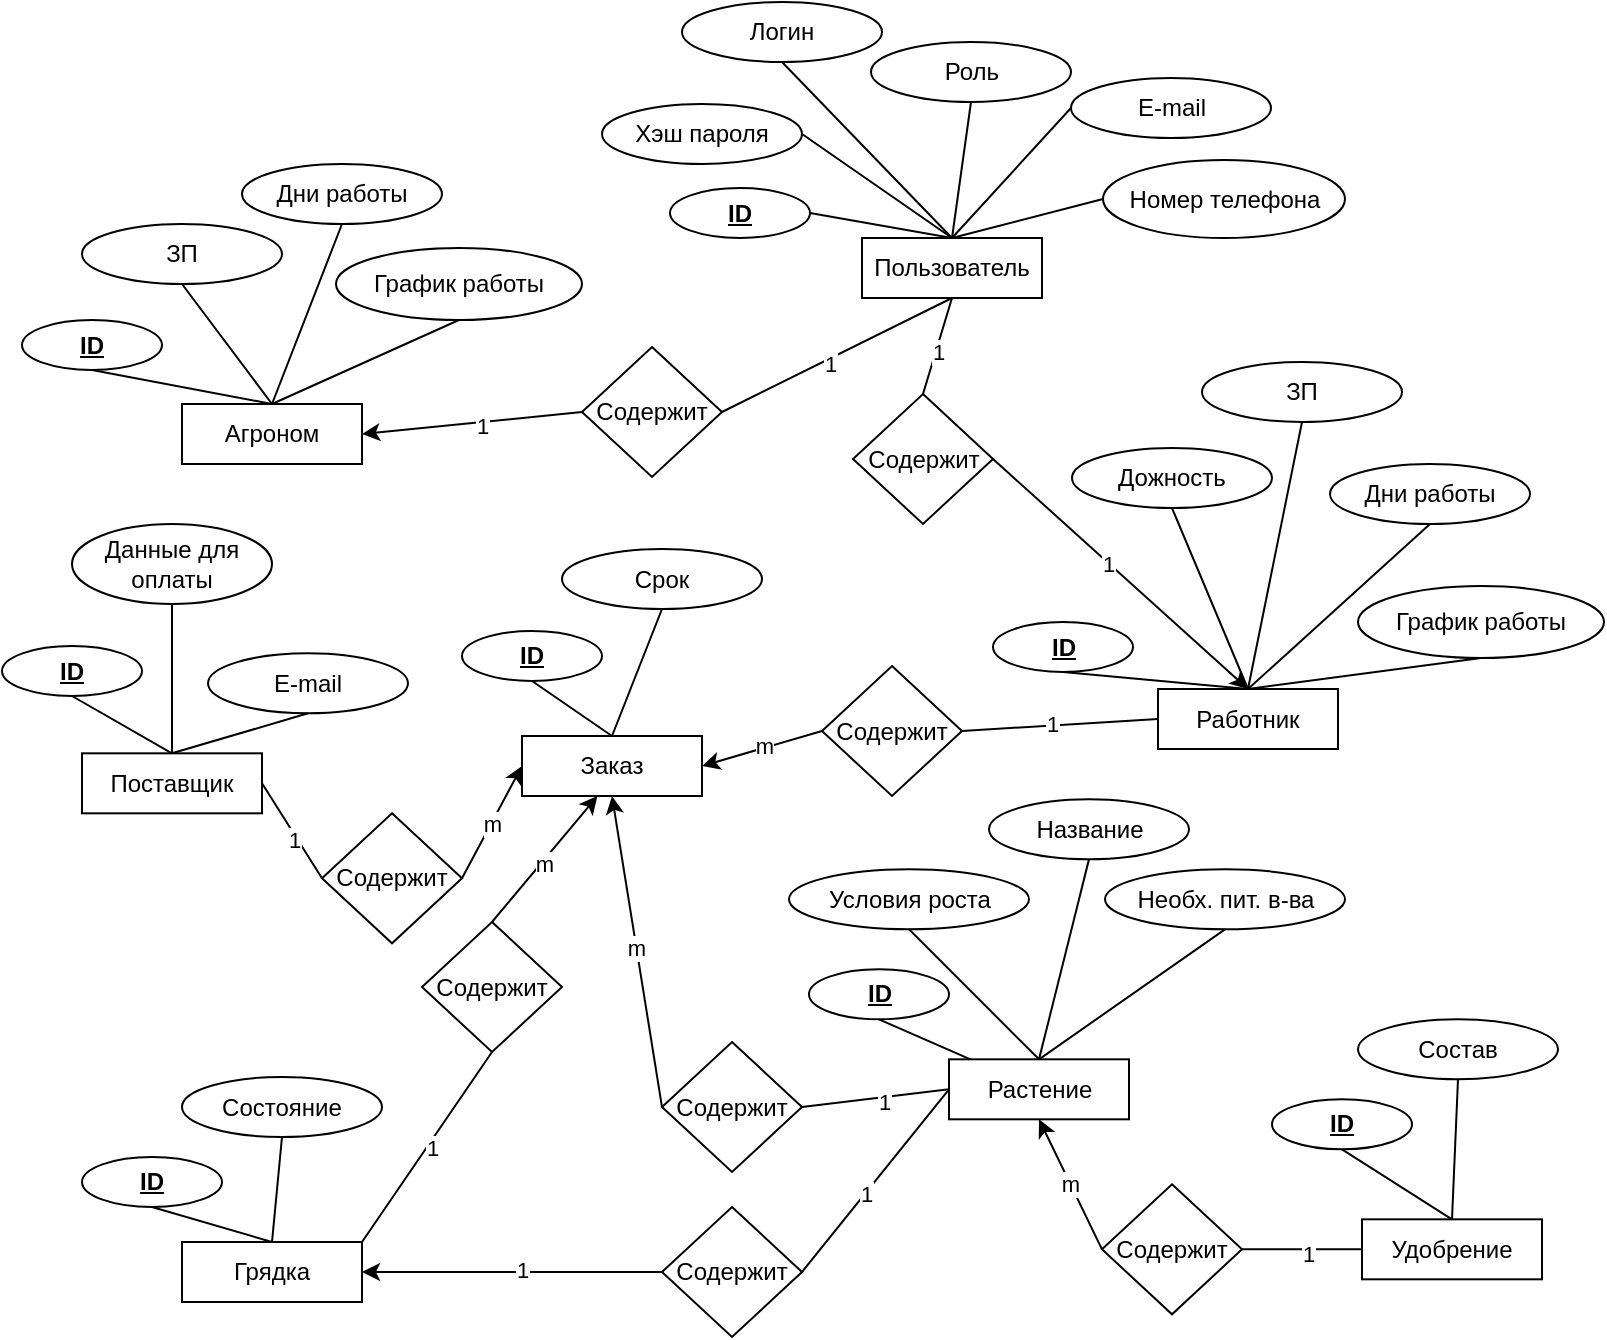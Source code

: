 <mxfile version="21.6.8" type="device">
  <diagram name="Страница — 1" id="2Gf5YzxVevOLfN3dfGT1">
    <mxGraphModel dx="2093" dy="1235" grid="1" gridSize="10" guides="1" tooltips="1" connect="1" arrows="1" fold="1" page="1" pageScale="1" pageWidth="827" pageHeight="1169" math="0" shadow="0">
      <root>
        <mxCell id="0" />
        <mxCell id="1" parent="0" />
        <mxCell id="xNCUxzRzSxBadR03PHfi-7" value="Агроном" style="rounded=0;whiteSpace=wrap;html=1;" vertex="1" parent="1">
          <mxGeometry x="-160" y="451" width="90" height="30" as="geometry" />
        </mxCell>
        <mxCell id="xNCUxzRzSxBadR03PHfi-10" value="&lt;u&gt;&lt;b&gt;ID&lt;/b&gt;&lt;/u&gt;" style="ellipse;whiteSpace=wrap;html=1;" vertex="1" parent="1">
          <mxGeometry x="-240" y="409" width="70" height="25" as="geometry" />
        </mxCell>
        <mxCell id="xNCUxzRzSxBadR03PHfi-11" value="" style="endArrow=none;html=1;rounded=0;exitX=0.5;exitY=1;exitDx=0;exitDy=0;entryX=0.5;entryY=0;entryDx=0;entryDy=0;" edge="1" parent="1" source="xNCUxzRzSxBadR03PHfi-10" target="xNCUxzRzSxBadR03PHfi-7">
          <mxGeometry width="50" height="50" relative="1" as="geometry">
            <mxPoint x="200" y="471" as="sourcePoint" />
            <mxPoint x="250" y="421" as="targetPoint" />
          </mxGeometry>
        </mxCell>
        <mxCell id="xNCUxzRzSxBadR03PHfi-12" value="Поставщик" style="rounded=0;whiteSpace=wrap;html=1;" vertex="1" parent="1">
          <mxGeometry x="-210" y="625.66" width="90" height="30" as="geometry" />
        </mxCell>
        <mxCell id="xNCUxzRzSxBadR03PHfi-13" value="Работник" style="rounded=0;whiteSpace=wrap;html=1;" vertex="1" parent="1">
          <mxGeometry x="328" y="593.5" width="90" height="30" as="geometry" />
        </mxCell>
        <mxCell id="xNCUxzRzSxBadR03PHfi-14" value="Данные для оплаты" style="ellipse;whiteSpace=wrap;html=1;" vertex="1" parent="1">
          <mxGeometry x="-215" y="511.0" width="100" height="40" as="geometry" />
        </mxCell>
        <mxCell id="xNCUxzRzSxBadR03PHfi-15" value="&lt;u&gt;&lt;b&gt;ID&lt;/b&gt;&lt;/u&gt;" style="ellipse;whiteSpace=wrap;html=1;" vertex="1" parent="1">
          <mxGeometry x="-250" y="572" width="70" height="25" as="geometry" />
        </mxCell>
        <mxCell id="xNCUxzRzSxBadR03PHfi-16" value="" style="endArrow=none;html=1;rounded=0;exitX=0.5;exitY=1;exitDx=0;exitDy=0;entryX=0.5;entryY=0;entryDx=0;entryDy=0;" edge="1" parent="1" source="xNCUxzRzSxBadR03PHfi-15" target="xNCUxzRzSxBadR03PHfi-12">
          <mxGeometry width="50" height="50" relative="1" as="geometry">
            <mxPoint x="-260" y="610.66" as="sourcePoint" />
            <mxPoint x="-240" y="625.66" as="targetPoint" />
          </mxGeometry>
        </mxCell>
        <mxCell id="xNCUxzRzSxBadR03PHfi-18" value="" style="endArrow=none;html=1;rounded=0;exitX=0.5;exitY=0;exitDx=0;exitDy=0;entryX=0.5;entryY=1;entryDx=0;entryDy=0;" edge="1" parent="1" source="xNCUxzRzSxBadR03PHfi-12" target="xNCUxzRzSxBadR03PHfi-14">
          <mxGeometry width="50" height="50" relative="1" as="geometry">
            <mxPoint x="-100" y="605.66" as="sourcePoint" />
            <mxPoint x="-50" y="555.66" as="targetPoint" />
          </mxGeometry>
        </mxCell>
        <mxCell id="xNCUxzRzSxBadR03PHfi-20" value="E-mail" style="ellipse;whiteSpace=wrap;html=1;" vertex="1" parent="1">
          <mxGeometry x="-147" y="575.66" width="100" height="30" as="geometry" />
        </mxCell>
        <mxCell id="xNCUxzRzSxBadR03PHfi-21" value="" style="endArrow=none;html=1;rounded=0;exitX=0.5;exitY=0;exitDx=0;exitDy=0;entryX=0.5;entryY=1;entryDx=0;entryDy=0;" edge="1" parent="1" source="xNCUxzRzSxBadR03PHfi-12" target="xNCUxzRzSxBadR03PHfi-20">
          <mxGeometry width="50" height="50" relative="1" as="geometry">
            <mxPoint x="-130" y="725.66" as="sourcePoint" />
            <mxPoint x="-80" y="675.66" as="targetPoint" />
          </mxGeometry>
        </mxCell>
        <mxCell id="xNCUxzRzSxBadR03PHfi-23" value="&lt;u&gt;&lt;b&gt;ID&lt;/b&gt;&lt;/u&gt;" style="ellipse;whiteSpace=wrap;html=1;" vertex="1" parent="1">
          <mxGeometry x="245.5" y="560" width="70" height="25" as="geometry" />
        </mxCell>
        <mxCell id="xNCUxzRzSxBadR03PHfi-24" value="ЗП" style="ellipse;whiteSpace=wrap;html=1;" vertex="1" parent="1">
          <mxGeometry x="350" y="430" width="100" height="30" as="geometry" />
        </mxCell>
        <mxCell id="xNCUxzRzSxBadR03PHfi-25" value="Дожность" style="ellipse;whiteSpace=wrap;html=1;" vertex="1" parent="1">
          <mxGeometry x="285" y="473" width="100" height="30" as="geometry" />
        </mxCell>
        <mxCell id="xNCUxzRzSxBadR03PHfi-26" value="Дни работы" style="ellipse;whiteSpace=wrap;html=1;" vertex="1" parent="1">
          <mxGeometry x="414" y="481" width="100" height="30" as="geometry" />
        </mxCell>
        <mxCell id="xNCUxzRzSxBadR03PHfi-27" value="График работы" style="ellipse;whiteSpace=wrap;html=1;" vertex="1" parent="1">
          <mxGeometry x="428" y="542" width="123" height="36" as="geometry" />
        </mxCell>
        <mxCell id="xNCUxzRzSxBadR03PHfi-28" value="" style="endArrow=none;html=1;rounded=0;exitX=0.5;exitY=0;exitDx=0;exitDy=0;entryX=0.5;entryY=1;entryDx=0;entryDy=0;" edge="1" parent="1" source="xNCUxzRzSxBadR03PHfi-13" target="xNCUxzRzSxBadR03PHfi-23">
          <mxGeometry width="50" height="50" relative="1" as="geometry">
            <mxPoint x="378" y="573.5" as="sourcePoint" />
            <mxPoint x="428" y="523.5" as="targetPoint" />
          </mxGeometry>
        </mxCell>
        <mxCell id="xNCUxzRzSxBadR03PHfi-29" value="" style="endArrow=none;html=1;rounded=0;exitX=0.5;exitY=0;exitDx=0;exitDy=0;entryX=0.5;entryY=1;entryDx=0;entryDy=0;" edge="1" parent="1" source="xNCUxzRzSxBadR03PHfi-13" target="xNCUxzRzSxBadR03PHfi-25">
          <mxGeometry width="50" height="50" relative="1" as="geometry">
            <mxPoint x="498" y="198.5" as="sourcePoint" />
            <mxPoint x="548" y="148.5" as="targetPoint" />
          </mxGeometry>
        </mxCell>
        <mxCell id="xNCUxzRzSxBadR03PHfi-30" value="" style="endArrow=none;html=1;rounded=0;exitX=0.5;exitY=0;exitDx=0;exitDy=0;entryX=0.5;entryY=1;entryDx=0;entryDy=0;" edge="1" parent="1" source="xNCUxzRzSxBadR03PHfi-13" target="xNCUxzRzSxBadR03PHfi-24">
          <mxGeometry width="50" height="50" relative="1" as="geometry">
            <mxPoint x="508" y="208.5" as="sourcePoint" />
            <mxPoint x="558" y="158.5" as="targetPoint" />
          </mxGeometry>
        </mxCell>
        <mxCell id="xNCUxzRzSxBadR03PHfi-31" value="" style="endArrow=none;html=1;rounded=0;exitX=0.5;exitY=0;exitDx=0;exitDy=0;entryX=0.5;entryY=1;entryDx=0;entryDy=0;" edge="1" parent="1" source="xNCUxzRzSxBadR03PHfi-13" target="xNCUxzRzSxBadR03PHfi-26">
          <mxGeometry width="50" height="50" relative="1" as="geometry">
            <mxPoint x="518" y="218.5" as="sourcePoint" />
            <mxPoint x="568" y="168.5" as="targetPoint" />
          </mxGeometry>
        </mxCell>
        <mxCell id="xNCUxzRzSxBadR03PHfi-32" value="" style="endArrow=none;html=1;rounded=0;exitX=0.5;exitY=0;exitDx=0;exitDy=0;entryX=0.5;entryY=1;entryDx=0;entryDy=0;" edge="1" parent="1" source="xNCUxzRzSxBadR03PHfi-13" target="xNCUxzRzSxBadR03PHfi-27">
          <mxGeometry width="50" height="50" relative="1" as="geometry">
            <mxPoint x="528" y="228.5" as="sourcePoint" />
            <mxPoint x="578" y="178.5" as="targetPoint" />
          </mxGeometry>
        </mxCell>
        <mxCell id="xNCUxzRzSxBadR03PHfi-33" value="ЗП" style="ellipse;whiteSpace=wrap;html=1;" vertex="1" parent="1">
          <mxGeometry x="-210" y="361" width="100" height="30" as="geometry" />
        </mxCell>
        <mxCell id="xNCUxzRzSxBadR03PHfi-34" value="" style="endArrow=none;html=1;rounded=0;exitX=0.5;exitY=0;exitDx=0;exitDy=0;entryX=0.5;entryY=1;entryDx=0;entryDy=0;" edge="1" parent="1" source="xNCUxzRzSxBadR03PHfi-7" target="xNCUxzRzSxBadR03PHfi-33">
          <mxGeometry width="50" height="50" relative="1" as="geometry">
            <mxPoint x="40" y="236" as="sourcePoint" />
            <mxPoint x="90" y="186" as="targetPoint" />
          </mxGeometry>
        </mxCell>
        <mxCell id="xNCUxzRzSxBadR03PHfi-35" value="Дни работы" style="ellipse;whiteSpace=wrap;html=1;" vertex="1" parent="1">
          <mxGeometry x="-130" y="331" width="100" height="30" as="geometry" />
        </mxCell>
        <mxCell id="xNCUxzRzSxBadR03PHfi-36" value="График работы" style="ellipse;whiteSpace=wrap;html=1;" vertex="1" parent="1">
          <mxGeometry x="-83" y="373" width="123" height="36" as="geometry" />
        </mxCell>
        <mxCell id="xNCUxzRzSxBadR03PHfi-38" value="" style="endArrow=none;html=1;rounded=0;exitX=0.5;exitY=0;exitDx=0;exitDy=0;entryX=0.5;entryY=1;entryDx=0;entryDy=0;" edge="1" parent="1" source="xNCUxzRzSxBadR03PHfi-7" target="xNCUxzRzSxBadR03PHfi-35">
          <mxGeometry width="50" height="50" relative="1" as="geometry">
            <mxPoint x="40" y="236" as="sourcePoint" />
            <mxPoint x="90" y="186" as="targetPoint" />
          </mxGeometry>
        </mxCell>
        <mxCell id="xNCUxzRzSxBadR03PHfi-39" value="" style="endArrow=none;html=1;rounded=0;exitX=0.5;exitY=0;exitDx=0;exitDy=0;entryX=0.5;entryY=1;entryDx=0;entryDy=0;" edge="1" parent="1" source="xNCUxzRzSxBadR03PHfi-7" target="xNCUxzRzSxBadR03PHfi-36">
          <mxGeometry width="50" height="50" relative="1" as="geometry">
            <mxPoint x="50" y="246" as="sourcePoint" />
            <mxPoint y="466" as="targetPoint" />
          </mxGeometry>
        </mxCell>
        <mxCell id="xNCUxzRzSxBadR03PHfi-40" value="Заказ" style="rounded=0;whiteSpace=wrap;html=1;" vertex="1" parent="1">
          <mxGeometry x="10" y="617" width="90" height="30" as="geometry" />
        </mxCell>
        <mxCell id="xNCUxzRzSxBadR03PHfi-41" value="&lt;u&gt;&lt;b&gt;ID&lt;/b&gt;&lt;/u&gt;" style="ellipse;whiteSpace=wrap;html=1;" vertex="1" parent="1">
          <mxGeometry x="-20" y="564.5" width="70" height="25" as="geometry" />
        </mxCell>
        <mxCell id="xNCUxzRzSxBadR03PHfi-42" value="Срок" style="ellipse;whiteSpace=wrap;html=1;" vertex="1" parent="1">
          <mxGeometry x="30" y="523.5" width="100" height="30" as="geometry" />
        </mxCell>
        <mxCell id="xNCUxzRzSxBadR03PHfi-44" value="Содержит" style="rhombus;whiteSpace=wrap;html=1;" vertex="1" parent="1">
          <mxGeometry x="-90" y="655.66" width="70" height="65" as="geometry" />
        </mxCell>
        <mxCell id="xNCUxzRzSxBadR03PHfi-46" value="" style="endArrow=none;html=1;rounded=0;exitX=1;exitY=0.5;exitDx=0;exitDy=0;entryX=0;entryY=0.5;entryDx=0;entryDy=0;" edge="1" parent="1" source="xNCUxzRzSxBadR03PHfi-12" target="xNCUxzRzSxBadR03PHfi-44">
          <mxGeometry width="50" height="50" relative="1" as="geometry">
            <mxPoint x="-90" y="769.66" as="sourcePoint" />
            <mxPoint x="-40" y="719.66" as="targetPoint" />
          </mxGeometry>
        </mxCell>
        <mxCell id="xNCUxzRzSxBadR03PHfi-47" value="1" style="edgeLabel;html=1;align=center;verticalAlign=middle;resizable=0;points=[];" vertex="1" connectable="0" parent="xNCUxzRzSxBadR03PHfi-46">
          <mxGeometry x="0.159" y="-2" relative="1" as="geometry">
            <mxPoint as="offset" />
          </mxGeometry>
        </mxCell>
        <mxCell id="xNCUxzRzSxBadR03PHfi-50" value="Содержит" style="rhombus;whiteSpace=wrap;html=1;" vertex="1" parent="1">
          <mxGeometry x="160" y="582" width="70" height="65" as="geometry" />
        </mxCell>
        <mxCell id="xNCUxzRzSxBadR03PHfi-52" value="" style="endArrow=none;html=1;rounded=0;exitX=1;exitY=0.5;exitDx=0;exitDy=0;entryX=0;entryY=0.5;entryDx=0;entryDy=0;" edge="1" parent="1" source="xNCUxzRzSxBadR03PHfi-50" target="xNCUxzRzSxBadR03PHfi-13">
          <mxGeometry width="50" height="50" relative="1" as="geometry">
            <mxPoint x="293" y="681" as="sourcePoint" />
            <mxPoint x="360" y="667" as="targetPoint" />
          </mxGeometry>
        </mxCell>
        <mxCell id="xNCUxzRzSxBadR03PHfi-55" value="1" style="edgeLabel;html=1;align=center;verticalAlign=middle;resizable=0;points=[];" vertex="1" connectable="0" parent="xNCUxzRzSxBadR03PHfi-52">
          <mxGeometry x="-0.092" y="1" relative="1" as="geometry">
            <mxPoint as="offset" />
          </mxGeometry>
        </mxCell>
        <mxCell id="xNCUxzRzSxBadR03PHfi-56" value="" style="endArrow=none;html=1;rounded=0;exitX=0.5;exitY=0;exitDx=0;exitDy=0;entryX=0.5;entryY=1;entryDx=0;entryDy=0;" edge="1" parent="1" source="xNCUxzRzSxBadR03PHfi-40" target="xNCUxzRzSxBadR03PHfi-41">
          <mxGeometry width="50" height="50" relative="1" as="geometry">
            <mxPoint x="95" y="581.5" as="sourcePoint" />
            <mxPoint x="145" y="531.5" as="targetPoint" />
          </mxGeometry>
        </mxCell>
        <mxCell id="xNCUxzRzSxBadR03PHfi-57" value="Растение" style="rounded=0;whiteSpace=wrap;html=1;" vertex="1" parent="1">
          <mxGeometry x="223.5" y="778.66" width="90" height="30" as="geometry" />
        </mxCell>
        <mxCell id="xNCUxzRzSxBadR03PHfi-58" value="&lt;u&gt;&lt;b&gt;ID&lt;/b&gt;&lt;/u&gt;" style="ellipse;whiteSpace=wrap;html=1;" vertex="1" parent="1">
          <mxGeometry x="153.5" y="733.66" width="70" height="25" as="geometry" />
        </mxCell>
        <mxCell id="xNCUxzRzSxBadR03PHfi-59" value="" style="endArrow=none;html=1;rounded=0;exitX=0.5;exitY=0;exitDx=0;exitDy=0;entryX=0.5;entryY=1;entryDx=0;entryDy=0;" edge="1" parent="1" source="xNCUxzRzSxBadR03PHfi-40" target="xNCUxzRzSxBadR03PHfi-42">
          <mxGeometry width="50" height="50" relative="1" as="geometry">
            <mxPoint x="258" y="362.5" as="sourcePoint" />
            <mxPoint x="308" y="312.5" as="targetPoint" />
          </mxGeometry>
        </mxCell>
        <mxCell id="xNCUxzRzSxBadR03PHfi-60" value="Название" style="ellipse;whiteSpace=wrap;html=1;" vertex="1" parent="1">
          <mxGeometry x="243.5" y="648.66" width="100" height="30" as="geometry" />
        </mxCell>
        <mxCell id="xNCUxzRzSxBadR03PHfi-61" value="Условия роста" style="ellipse;whiteSpace=wrap;html=1;" vertex="1" parent="1">
          <mxGeometry x="143.5" y="683.66" width="120" height="30" as="geometry" />
        </mxCell>
        <mxCell id="xNCUxzRzSxBadR03PHfi-62" value="Необх. пит. в-ва" style="ellipse;whiteSpace=wrap;html=1;" vertex="1" parent="1">
          <mxGeometry x="301.5" y="683.66" width="120" height="30" as="geometry" />
        </mxCell>
        <mxCell id="xNCUxzRzSxBadR03PHfi-63" value="" style="endArrow=none;html=1;rounded=0;entryX=0.5;entryY=1;entryDx=0;entryDy=0;" edge="1" parent="1" source="xNCUxzRzSxBadR03PHfi-57" target="xNCUxzRzSxBadR03PHfi-58">
          <mxGeometry width="50" height="50" relative="1" as="geometry">
            <mxPoint x="198.5" y="858.66" as="sourcePoint" />
            <mxPoint x="193.5" y="808.66" as="targetPoint" />
          </mxGeometry>
        </mxCell>
        <mxCell id="xNCUxzRzSxBadR03PHfi-64" value="" style="endArrow=none;html=1;rounded=0;exitX=0.5;exitY=0;exitDx=0;exitDy=0;entryX=0.5;entryY=1;entryDx=0;entryDy=0;" edge="1" parent="1" source="xNCUxzRzSxBadR03PHfi-57" target="xNCUxzRzSxBadR03PHfi-61">
          <mxGeometry width="50" height="50" relative="1" as="geometry">
            <mxPoint x="213.5" y="838.66" as="sourcePoint" />
            <mxPoint x="133.5" y="818.66" as="targetPoint" />
          </mxGeometry>
        </mxCell>
        <mxCell id="xNCUxzRzSxBadR03PHfi-65" value="" style="endArrow=none;html=1;rounded=0;exitX=0.5;exitY=0;exitDx=0;exitDy=0;entryX=0.5;entryY=1;entryDx=0;entryDy=0;" edge="1" parent="1" source="xNCUxzRzSxBadR03PHfi-57" target="xNCUxzRzSxBadR03PHfi-60">
          <mxGeometry width="50" height="50" relative="1" as="geometry">
            <mxPoint x="288.5" y="798.66" as="sourcePoint" />
            <mxPoint x="208.5" y="778.66" as="targetPoint" />
          </mxGeometry>
        </mxCell>
        <mxCell id="xNCUxzRzSxBadR03PHfi-66" value="" style="endArrow=none;html=1;rounded=0;exitX=0.5;exitY=1;exitDx=0;exitDy=0;entryX=0.5;entryY=0;entryDx=0;entryDy=0;" edge="1" parent="1" source="xNCUxzRzSxBadR03PHfi-62" target="xNCUxzRzSxBadR03PHfi-57">
          <mxGeometry width="50" height="50" relative="1" as="geometry">
            <mxPoint x="298.5" y="808.66" as="sourcePoint" />
            <mxPoint x="218.5" y="788.66" as="targetPoint" />
          </mxGeometry>
        </mxCell>
        <mxCell id="xNCUxzRzSxBadR03PHfi-67" value="Удобрение" style="rounded=0;whiteSpace=wrap;html=1;" vertex="1" parent="1">
          <mxGeometry x="430" y="858.66" width="90" height="30" as="geometry" />
        </mxCell>
        <mxCell id="xNCUxzRzSxBadR03PHfi-68" value="&lt;u&gt;&lt;b&gt;ID&lt;/b&gt;&lt;/u&gt;" style="ellipse;whiteSpace=wrap;html=1;" vertex="1" parent="1">
          <mxGeometry x="385" y="798.66" width="70" height="25" as="geometry" />
        </mxCell>
        <mxCell id="xNCUxzRzSxBadR03PHfi-69" value="" style="endArrow=none;html=1;rounded=0;exitX=0.5;exitY=0;exitDx=0;exitDy=0;entryX=0.5;entryY=1;entryDx=0;entryDy=0;" edge="1" parent="1" source="xNCUxzRzSxBadR03PHfi-67" target="xNCUxzRzSxBadR03PHfi-68">
          <mxGeometry width="50" height="50" relative="1" as="geometry">
            <mxPoint x="320" y="678.66" as="sourcePoint" />
            <mxPoint x="240" y="658.66" as="targetPoint" />
          </mxGeometry>
        </mxCell>
        <mxCell id="xNCUxzRzSxBadR03PHfi-70" value="Состав" style="ellipse;whiteSpace=wrap;html=1;" vertex="1" parent="1">
          <mxGeometry x="428" y="758.66" width="100" height="30" as="geometry" />
        </mxCell>
        <mxCell id="xNCUxzRzSxBadR03PHfi-71" value="" style="endArrow=none;html=1;rounded=0;exitX=0.5;exitY=1;exitDx=0;exitDy=0;entryX=0.5;entryY=0;entryDx=0;entryDy=0;" edge="1" parent="1" source="xNCUxzRzSxBadR03PHfi-70" target="xNCUxzRzSxBadR03PHfi-67">
          <mxGeometry width="50" height="50" relative="1" as="geometry">
            <mxPoint x="320" y="678.66" as="sourcePoint" />
            <mxPoint x="240" y="658.66" as="targetPoint" />
          </mxGeometry>
        </mxCell>
        <mxCell id="xNCUxzRzSxBadR03PHfi-72" value="Содержит" style="rhombus;whiteSpace=wrap;html=1;" vertex="1" parent="1">
          <mxGeometry x="300" y="841.16" width="70" height="65" as="geometry" />
        </mxCell>
        <mxCell id="xNCUxzRzSxBadR03PHfi-73" value="" style="endArrow=none;html=1;rounded=0;exitX=1;exitY=0.5;exitDx=0;exitDy=0;entryX=0;entryY=0.5;entryDx=0;entryDy=0;" edge="1" parent="1" source="xNCUxzRzSxBadR03PHfi-72" target="xNCUxzRzSxBadR03PHfi-67">
          <mxGeometry width="50" height="50" relative="1" as="geometry">
            <mxPoint x="305" y="823.66" as="sourcePoint" />
            <mxPoint x="300" y="773.66" as="targetPoint" />
          </mxGeometry>
        </mxCell>
        <mxCell id="xNCUxzRzSxBadR03PHfi-76" value="1" style="edgeLabel;html=1;align=center;verticalAlign=middle;resizable=0;points=[];" vertex="1" connectable="0" parent="xNCUxzRzSxBadR03PHfi-73">
          <mxGeometry x="0.092" y="-2" relative="1" as="geometry">
            <mxPoint as="offset" />
          </mxGeometry>
        </mxCell>
        <mxCell id="xNCUxzRzSxBadR03PHfi-77" value="" style="endArrow=classic;html=1;rounded=0;entryX=0.5;entryY=1;entryDx=0;entryDy=0;exitX=0;exitY=0.5;exitDx=0;exitDy=0;" edge="1" parent="1" source="xNCUxzRzSxBadR03PHfi-72" target="xNCUxzRzSxBadR03PHfi-57">
          <mxGeometry width="50" height="50" relative="1" as="geometry">
            <mxPoint x="-150" y="940" as="sourcePoint" />
            <mxPoint x="-100" y="890" as="targetPoint" />
          </mxGeometry>
        </mxCell>
        <mxCell id="xNCUxzRzSxBadR03PHfi-78" value="m" style="edgeLabel;html=1;align=center;verticalAlign=middle;resizable=0;points=[];" vertex="1" connectable="0" parent="xNCUxzRzSxBadR03PHfi-77">
          <mxGeometry x="0.021" relative="1" as="geometry">
            <mxPoint as="offset" />
          </mxGeometry>
        </mxCell>
        <mxCell id="xNCUxzRzSxBadR03PHfi-79" value="" style="endArrow=classic;html=1;rounded=0;exitX=1;exitY=0.5;exitDx=0;exitDy=0;entryX=0;entryY=0.5;entryDx=0;entryDy=0;" edge="1" parent="1" source="xNCUxzRzSxBadR03PHfi-44" target="xNCUxzRzSxBadR03PHfi-40">
          <mxGeometry width="50" height="50" relative="1" as="geometry">
            <mxPoint x="-30" y="660" as="sourcePoint" />
            <mxPoint x="20" y="610" as="targetPoint" />
          </mxGeometry>
        </mxCell>
        <mxCell id="xNCUxzRzSxBadR03PHfi-80" value="m" style="edgeLabel;html=1;align=center;verticalAlign=middle;resizable=0;points=[];" vertex="1" connectable="0" parent="xNCUxzRzSxBadR03PHfi-79">
          <mxGeometry x="-0.029" relative="1" as="geometry">
            <mxPoint as="offset" />
          </mxGeometry>
        </mxCell>
        <mxCell id="xNCUxzRzSxBadR03PHfi-81" value="" style="endArrow=classic;html=1;rounded=0;exitX=0;exitY=0.5;exitDx=0;exitDy=0;entryX=1;entryY=0.5;entryDx=0;entryDy=0;" edge="1" parent="1" source="xNCUxzRzSxBadR03PHfi-50" target="xNCUxzRzSxBadR03PHfi-40">
          <mxGeometry width="50" height="50" relative="1" as="geometry">
            <mxPoint x="250" y="670" as="sourcePoint" />
            <mxPoint x="300" y="620" as="targetPoint" />
          </mxGeometry>
        </mxCell>
        <mxCell id="xNCUxzRzSxBadR03PHfi-82" value="m" style="edgeLabel;html=1;align=center;verticalAlign=middle;resizable=0;points=[];" vertex="1" connectable="0" parent="xNCUxzRzSxBadR03PHfi-81">
          <mxGeometry x="-0.046" y="-1" relative="1" as="geometry">
            <mxPoint as="offset" />
          </mxGeometry>
        </mxCell>
        <mxCell id="xNCUxzRzSxBadR03PHfi-84" value="Содержит" style="rhombus;whiteSpace=wrap;html=1;" vertex="1" parent="1">
          <mxGeometry x="80" y="770" width="70" height="65" as="geometry" />
        </mxCell>
        <mxCell id="xNCUxzRzSxBadR03PHfi-85" value="" style="endArrow=none;html=1;rounded=0;exitX=1;exitY=0.5;exitDx=0;exitDy=0;entryX=0;entryY=0.5;entryDx=0;entryDy=0;" edge="1" parent="1" source="xNCUxzRzSxBadR03PHfi-84" target="xNCUxzRzSxBadR03PHfi-57">
          <mxGeometry width="50" height="50" relative="1" as="geometry">
            <mxPoint x="139.5" y="771.16" as="sourcePoint" />
            <mxPoint x="174.5" y="816.16" as="targetPoint" />
          </mxGeometry>
        </mxCell>
        <mxCell id="xNCUxzRzSxBadR03PHfi-86" value="1" style="edgeLabel;html=1;align=center;verticalAlign=middle;resizable=0;points=[];" vertex="1" connectable="0" parent="xNCUxzRzSxBadR03PHfi-85">
          <mxGeometry x="0.092" y="-2" relative="1" as="geometry">
            <mxPoint as="offset" />
          </mxGeometry>
        </mxCell>
        <mxCell id="xNCUxzRzSxBadR03PHfi-87" value="" style="endArrow=classic;html=1;rounded=0;entryX=0.5;entryY=1;entryDx=0;entryDy=0;exitX=0;exitY=0.5;exitDx=0;exitDy=0;" edge="1" parent="1" source="xNCUxzRzSxBadR03PHfi-84" target="xNCUxzRzSxBadR03PHfi-40">
          <mxGeometry width="50" height="50" relative="1" as="geometry">
            <mxPoint x="-419" y="832.5" as="sourcePoint" />
            <mxPoint x="10" y="732.5" as="targetPoint" />
          </mxGeometry>
        </mxCell>
        <mxCell id="xNCUxzRzSxBadR03PHfi-88" value="m" style="edgeLabel;html=1;align=center;verticalAlign=middle;resizable=0;points=[];" vertex="1" connectable="0" parent="xNCUxzRzSxBadR03PHfi-87">
          <mxGeometry x="0.021" relative="1" as="geometry">
            <mxPoint as="offset" />
          </mxGeometry>
        </mxCell>
        <mxCell id="xNCUxzRzSxBadR03PHfi-89" value="Логин" style="ellipse;whiteSpace=wrap;html=1;" vertex="1" parent="1">
          <mxGeometry x="90" y="250" width="100" height="30" as="geometry" />
        </mxCell>
        <mxCell id="xNCUxzRzSxBadR03PHfi-90" value="Хэш пароля" style="ellipse;whiteSpace=wrap;html=1;" vertex="1" parent="1">
          <mxGeometry x="50" y="301" width="100" height="30" as="geometry" />
        </mxCell>
        <mxCell id="xNCUxzRzSxBadR03PHfi-93" value="Пользователь" style="rounded=0;whiteSpace=wrap;html=1;" vertex="1" parent="1">
          <mxGeometry x="180" y="368" width="90" height="30" as="geometry" />
        </mxCell>
        <mxCell id="xNCUxzRzSxBadR03PHfi-94" value="&lt;u&gt;&lt;b&gt;ID&lt;/b&gt;&lt;/u&gt;" style="ellipse;whiteSpace=wrap;html=1;" vertex="1" parent="1">
          <mxGeometry x="84" y="343" width="70" height="25" as="geometry" />
        </mxCell>
        <mxCell id="xNCUxzRzSxBadR03PHfi-95" value="Роль" style="ellipse;whiteSpace=wrap;html=1;" vertex="1" parent="1">
          <mxGeometry x="184.5" y="270" width="100" height="30" as="geometry" />
        </mxCell>
        <mxCell id="xNCUxzRzSxBadR03PHfi-97" value="" style="endArrow=none;html=1;rounded=0;exitX=0.5;exitY=0;exitDx=0;exitDy=0;entryX=1;entryY=0.5;entryDx=0;entryDy=0;" edge="1" parent="1" source="xNCUxzRzSxBadR03PHfi-93" target="xNCUxzRzSxBadR03PHfi-94">
          <mxGeometry width="50" height="50" relative="1" as="geometry">
            <mxPoint x="330" y="458" as="sourcePoint" />
            <mxPoint x="380" y="408" as="targetPoint" />
          </mxGeometry>
        </mxCell>
        <mxCell id="xNCUxzRzSxBadR03PHfi-98" value="" style="endArrow=none;html=1;rounded=0;exitX=0.5;exitY=0;exitDx=0;exitDy=0;entryX=1;entryY=0.5;entryDx=0;entryDy=0;" edge="1" parent="1" source="xNCUxzRzSxBadR03PHfi-93" target="xNCUxzRzSxBadR03PHfi-90">
          <mxGeometry width="50" height="50" relative="1" as="geometry">
            <mxPoint x="340" y="468" as="sourcePoint" />
            <mxPoint x="390" y="418" as="targetPoint" />
          </mxGeometry>
        </mxCell>
        <mxCell id="xNCUxzRzSxBadR03PHfi-99" value="" style="endArrow=none;html=1;rounded=0;exitX=0.5;exitY=0;exitDx=0;exitDy=0;entryX=0.5;entryY=1;entryDx=0;entryDy=0;" edge="1" parent="1" source="xNCUxzRzSxBadR03PHfi-93" target="xNCUxzRzSxBadR03PHfi-89">
          <mxGeometry width="50" height="50" relative="1" as="geometry">
            <mxPoint x="350" y="478" as="sourcePoint" />
            <mxPoint x="400" y="428" as="targetPoint" />
          </mxGeometry>
        </mxCell>
        <mxCell id="xNCUxzRzSxBadR03PHfi-100" value="" style="endArrow=none;html=1;rounded=0;exitX=0.5;exitY=0;exitDx=0;exitDy=0;entryX=0.5;entryY=1;entryDx=0;entryDy=0;" edge="1" parent="1" source="xNCUxzRzSxBadR03PHfi-93" target="xNCUxzRzSxBadR03PHfi-95">
          <mxGeometry width="50" height="50" relative="1" as="geometry">
            <mxPoint x="360" y="488" as="sourcePoint" />
            <mxPoint x="410" y="438" as="targetPoint" />
          </mxGeometry>
        </mxCell>
        <mxCell id="xNCUxzRzSxBadR03PHfi-101" value="Содержит" style="rhombus;whiteSpace=wrap;html=1;" vertex="1" parent="1">
          <mxGeometry x="175.5" y="446" width="70" height="65" as="geometry" />
        </mxCell>
        <mxCell id="xNCUxzRzSxBadR03PHfi-102" value="Содержит" style="rhombus;whiteSpace=wrap;html=1;" vertex="1" parent="1">
          <mxGeometry x="40" y="422.5" width="70" height="65" as="geometry" />
        </mxCell>
        <mxCell id="xNCUxzRzSxBadR03PHfi-103" value="" style="endArrow=classic;html=1;rounded=0;exitX=1;exitY=0.5;exitDx=0;exitDy=0;entryX=0.5;entryY=0;entryDx=0;entryDy=0;" edge="1" parent="1" source="xNCUxzRzSxBadR03PHfi-101" target="xNCUxzRzSxBadR03PHfi-13">
          <mxGeometry width="50" height="50" relative="1" as="geometry">
            <mxPoint x="220" y="530" as="sourcePoint" />
            <mxPoint x="270" y="480" as="targetPoint" />
          </mxGeometry>
        </mxCell>
        <mxCell id="xNCUxzRzSxBadR03PHfi-104" value="1" style="edgeLabel;html=1;align=center;verticalAlign=middle;resizable=0;points=[];" vertex="1" connectable="0" parent="xNCUxzRzSxBadR03PHfi-103">
          <mxGeometry x="-0.097" relative="1" as="geometry">
            <mxPoint as="offset" />
          </mxGeometry>
        </mxCell>
        <mxCell id="xNCUxzRzSxBadR03PHfi-105" value="" style="endArrow=classic;html=1;rounded=0;exitX=0;exitY=0.5;exitDx=0;exitDy=0;entryX=1;entryY=0.5;entryDx=0;entryDy=0;" edge="1" parent="1" source="xNCUxzRzSxBadR03PHfi-102" target="xNCUxzRzSxBadR03PHfi-7">
          <mxGeometry width="50" height="50" relative="1" as="geometry">
            <mxPoint x="180" y="490" as="sourcePoint" />
            <mxPoint x="230" y="440" as="targetPoint" />
          </mxGeometry>
        </mxCell>
        <mxCell id="xNCUxzRzSxBadR03PHfi-106" value="1" style="edgeLabel;html=1;align=center;verticalAlign=middle;resizable=0;points=[];" vertex="1" connectable="0" parent="xNCUxzRzSxBadR03PHfi-105">
          <mxGeometry x="-0.088" y="2" relative="1" as="geometry">
            <mxPoint as="offset" />
          </mxGeometry>
        </mxCell>
        <mxCell id="xNCUxzRzSxBadR03PHfi-107" value="" style="endArrow=none;html=1;rounded=0;exitX=1;exitY=0.5;exitDx=0;exitDy=0;entryX=0.5;entryY=1;entryDx=0;entryDy=0;" edge="1" parent="1" source="xNCUxzRzSxBadR03PHfi-102" target="xNCUxzRzSxBadR03PHfi-93">
          <mxGeometry width="50" height="50" relative="1" as="geometry">
            <mxPoint x="180" y="490" as="sourcePoint" />
            <mxPoint x="230" y="440" as="targetPoint" />
          </mxGeometry>
        </mxCell>
        <mxCell id="xNCUxzRzSxBadR03PHfi-110" value="1" style="edgeLabel;html=1;align=center;verticalAlign=middle;resizable=0;points=[];" vertex="1" connectable="0" parent="xNCUxzRzSxBadR03PHfi-107">
          <mxGeometry x="-0.092" y="-2" relative="1" as="geometry">
            <mxPoint as="offset" />
          </mxGeometry>
        </mxCell>
        <mxCell id="xNCUxzRzSxBadR03PHfi-108" value="" style="endArrow=none;html=1;rounded=0;exitX=0.5;exitY=0;exitDx=0;exitDy=0;entryX=0.5;entryY=1;entryDx=0;entryDy=0;" edge="1" parent="1" source="xNCUxzRzSxBadR03PHfi-101" target="xNCUxzRzSxBadR03PHfi-93">
          <mxGeometry width="50" height="50" relative="1" as="geometry">
            <mxPoint x="357" y="428" as="sourcePoint" />
            <mxPoint x="312" y="368" as="targetPoint" />
          </mxGeometry>
        </mxCell>
        <mxCell id="xNCUxzRzSxBadR03PHfi-109" value="1" style="edgeLabel;html=1;align=center;verticalAlign=middle;resizable=0;points=[];" vertex="1" connectable="0" parent="xNCUxzRzSxBadR03PHfi-108">
          <mxGeometry x="-0.094" y="-1" relative="1" as="geometry">
            <mxPoint as="offset" />
          </mxGeometry>
        </mxCell>
        <mxCell id="xNCUxzRzSxBadR03PHfi-111" value="Грядка" style="rounded=0;whiteSpace=wrap;html=1;" vertex="1" parent="1">
          <mxGeometry x="-160" y="870" width="90" height="30" as="geometry" />
        </mxCell>
        <mxCell id="xNCUxzRzSxBadR03PHfi-112" value="&lt;u&gt;&lt;b&gt;ID&lt;/b&gt;&lt;/u&gt;" style="ellipse;whiteSpace=wrap;html=1;" vertex="1" parent="1">
          <mxGeometry x="-210" y="827.5" width="70" height="25" as="geometry" />
        </mxCell>
        <mxCell id="xNCUxzRzSxBadR03PHfi-113" value="Содержит" style="rhombus;whiteSpace=wrap;html=1;" vertex="1" parent="1">
          <mxGeometry x="80" y="852.5" width="70" height="65" as="geometry" />
        </mxCell>
        <mxCell id="xNCUxzRzSxBadR03PHfi-114" value="" style="endArrow=none;html=1;rounded=0;exitX=1;exitY=0.5;exitDx=0;exitDy=0;entryX=0;entryY=0.5;entryDx=0;entryDy=0;" edge="1" parent="1" source="xNCUxzRzSxBadR03PHfi-113" target="xNCUxzRzSxBadR03PHfi-57">
          <mxGeometry width="50" height="50" relative="1" as="geometry">
            <mxPoint x="120" y="750" as="sourcePoint" />
            <mxPoint x="170" y="700" as="targetPoint" />
          </mxGeometry>
        </mxCell>
        <mxCell id="xNCUxzRzSxBadR03PHfi-115" value="1" style="edgeLabel;html=1;align=center;verticalAlign=middle;resizable=0;points=[];" vertex="1" connectable="0" parent="xNCUxzRzSxBadR03PHfi-114">
          <mxGeometry x="-0.126" relative="1" as="geometry">
            <mxPoint as="offset" />
          </mxGeometry>
        </mxCell>
        <mxCell id="xNCUxzRzSxBadR03PHfi-116" value="" style="endArrow=classic;html=1;rounded=0;exitX=0;exitY=0.5;exitDx=0;exitDy=0;entryX=1;entryY=0.5;entryDx=0;entryDy=0;" edge="1" parent="1" source="xNCUxzRzSxBadR03PHfi-113" target="xNCUxzRzSxBadR03PHfi-111">
          <mxGeometry width="50" height="50" relative="1" as="geometry">
            <mxPoint x="120" y="750" as="sourcePoint" />
            <mxPoint x="10" y="820" as="targetPoint" />
          </mxGeometry>
        </mxCell>
        <mxCell id="xNCUxzRzSxBadR03PHfi-117" value="1" style="edgeLabel;html=1;align=center;verticalAlign=middle;resizable=0;points=[];" vertex="1" connectable="0" parent="xNCUxzRzSxBadR03PHfi-116">
          <mxGeometry x="-0.063" y="-1" relative="1" as="geometry">
            <mxPoint as="offset" />
          </mxGeometry>
        </mxCell>
        <mxCell id="xNCUxzRzSxBadR03PHfi-118" value="Содержит" style="rhombus;whiteSpace=wrap;html=1;" vertex="1" parent="1">
          <mxGeometry x="-40" y="710" width="70" height="65" as="geometry" />
        </mxCell>
        <mxCell id="xNCUxzRzSxBadR03PHfi-119" value="" style="endArrow=classic;html=1;rounded=0;exitX=0.5;exitY=0;exitDx=0;exitDy=0;entryX=0.419;entryY=1.001;entryDx=0;entryDy=0;entryPerimeter=0;" edge="1" parent="1" source="xNCUxzRzSxBadR03PHfi-118" target="xNCUxzRzSxBadR03PHfi-40">
          <mxGeometry width="50" height="50" relative="1" as="geometry">
            <mxPoint x="90" y="895" as="sourcePoint" />
            <mxPoint x="20" y="840" as="targetPoint" />
          </mxGeometry>
        </mxCell>
        <mxCell id="xNCUxzRzSxBadR03PHfi-120" value="m" style="edgeLabel;html=1;align=center;verticalAlign=middle;resizable=0;points=[];" vertex="1" connectable="0" parent="xNCUxzRzSxBadR03PHfi-119">
          <mxGeometry x="-0.063" y="-1" relative="1" as="geometry">
            <mxPoint as="offset" />
          </mxGeometry>
        </mxCell>
        <mxCell id="xNCUxzRzSxBadR03PHfi-121" value="" style="endArrow=none;html=1;rounded=0;exitX=1;exitY=0;exitDx=0;exitDy=0;entryX=0.5;entryY=1;entryDx=0;entryDy=0;" edge="1" parent="1" source="xNCUxzRzSxBadR03PHfi-111" target="xNCUxzRzSxBadR03PHfi-118">
          <mxGeometry width="50" height="50" relative="1" as="geometry">
            <mxPoint x="-70" y="852.5" as="sourcePoint" />
            <mxPoint x="-20" y="802.5" as="targetPoint" />
          </mxGeometry>
        </mxCell>
        <mxCell id="xNCUxzRzSxBadR03PHfi-122" value="1" style="edgeLabel;html=1;align=center;verticalAlign=middle;resizable=0;points=[];" vertex="1" connectable="0" parent="xNCUxzRzSxBadR03PHfi-121">
          <mxGeometry x="0.024" y="-2" relative="1" as="geometry">
            <mxPoint as="offset" />
          </mxGeometry>
        </mxCell>
        <mxCell id="xNCUxzRzSxBadR03PHfi-123" value="" style="endArrow=none;html=1;rounded=0;exitX=0.5;exitY=1;exitDx=0;exitDy=0;entryX=0.5;entryY=0;entryDx=0;entryDy=0;" edge="1" parent="1" source="xNCUxzRzSxBadR03PHfi-112" target="xNCUxzRzSxBadR03PHfi-111">
          <mxGeometry width="50" height="50" relative="1" as="geometry">
            <mxPoint x="-170" y="730" as="sourcePoint" />
            <mxPoint x="-100" y="745" as="targetPoint" />
          </mxGeometry>
        </mxCell>
        <mxCell id="xNCUxzRzSxBadR03PHfi-124" value="Состояние" style="ellipse;whiteSpace=wrap;html=1;" vertex="1" parent="1">
          <mxGeometry x="-160" y="787.5" width="100" height="30" as="geometry" />
        </mxCell>
        <mxCell id="xNCUxzRzSxBadR03PHfi-125" value="" style="endArrow=none;html=1;rounded=0;exitX=0.5;exitY=0;exitDx=0;exitDy=0;entryX=0.5;entryY=1;entryDx=0;entryDy=0;" edge="1" parent="1" source="xNCUxzRzSxBadR03PHfi-111" target="xNCUxzRzSxBadR03PHfi-124">
          <mxGeometry width="50" height="50" relative="1" as="geometry">
            <mxPoint x="-117" y="740" as="sourcePoint" />
            <mxPoint x="-67" y="690" as="targetPoint" />
          </mxGeometry>
        </mxCell>
        <mxCell id="xNCUxzRzSxBadR03PHfi-126" value="E-mail" style="ellipse;whiteSpace=wrap;html=1;" vertex="1" parent="1">
          <mxGeometry x="284.5" y="288" width="100" height="30" as="geometry" />
        </mxCell>
        <mxCell id="xNCUxzRzSxBadR03PHfi-127" value="Номер телефона" style="ellipse;whiteSpace=wrap;html=1;" vertex="1" parent="1">
          <mxGeometry x="300.5" y="329" width="121" height="39" as="geometry" />
        </mxCell>
        <mxCell id="xNCUxzRzSxBadR03PHfi-128" value="" style="endArrow=none;html=1;rounded=0;entryX=0;entryY=0.5;entryDx=0;entryDy=0;exitX=0.5;exitY=0;exitDx=0;exitDy=0;" edge="1" parent="1" source="xNCUxzRzSxBadR03PHfi-93" target="xNCUxzRzSxBadR03PHfi-126">
          <mxGeometry width="50" height="50" relative="1" as="geometry">
            <mxPoint x="230" y="370" as="sourcePoint" />
            <mxPoint x="284" y="290" as="targetPoint" />
          </mxGeometry>
        </mxCell>
        <mxCell id="xNCUxzRzSxBadR03PHfi-129" value="" style="endArrow=none;html=1;rounded=0;exitX=0.5;exitY=0;exitDx=0;exitDy=0;entryX=0;entryY=0.5;entryDx=0;entryDy=0;" edge="1" parent="1" source="xNCUxzRzSxBadR03PHfi-93" target="xNCUxzRzSxBadR03PHfi-127">
          <mxGeometry width="50" height="50" relative="1" as="geometry">
            <mxPoint x="315" y="441" as="sourcePoint" />
            <mxPoint x="364.5" y="391" as="targetPoint" />
          </mxGeometry>
        </mxCell>
      </root>
    </mxGraphModel>
  </diagram>
</mxfile>
